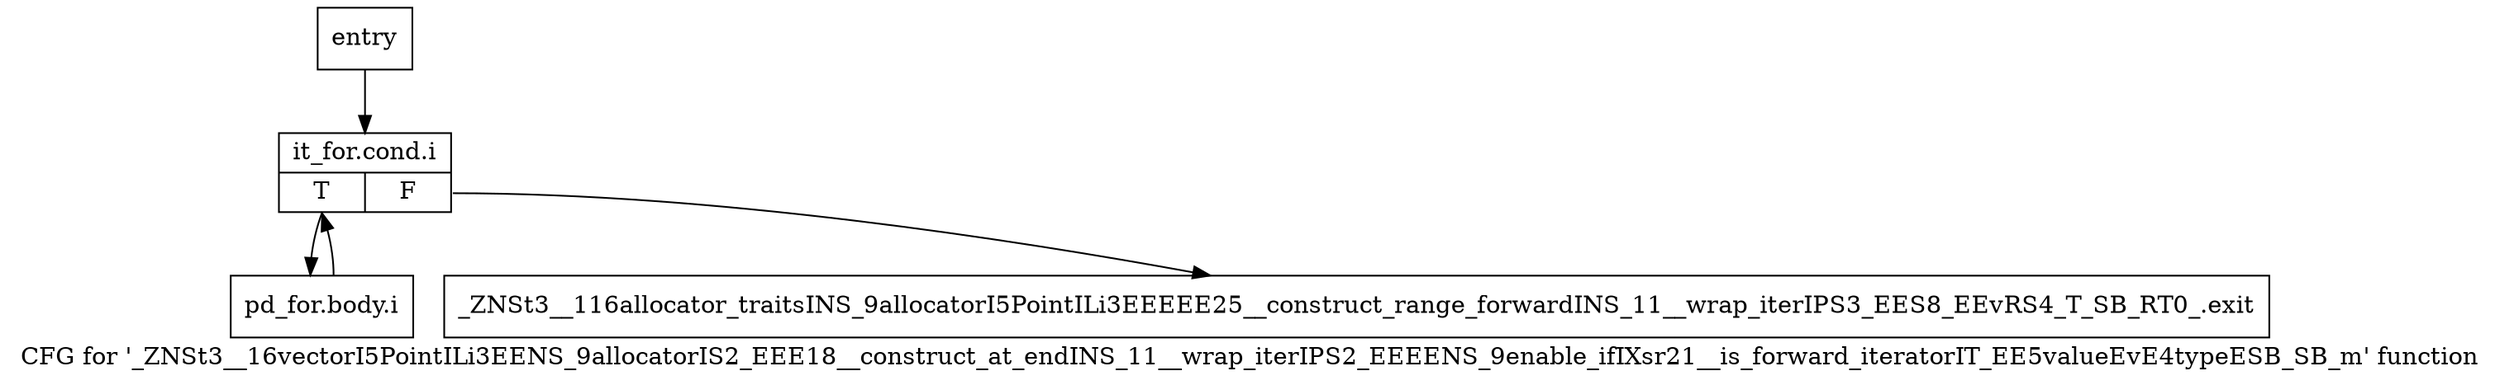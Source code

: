 digraph "CFG for '_ZNSt3__16vectorI5PointILi3EENS_9allocatorIS2_EEE18__construct_at_endINS_11__wrap_iterIPS2_EEEENS_9enable_ifIXsr21__is_forward_iteratorIT_EE5valueEvE4typeESB_SB_m' function" {
	label="CFG for '_ZNSt3__16vectorI5PointILi3EENS_9allocatorIS2_EEE18__construct_at_endINS_11__wrap_iterIPS2_EEEENS_9enable_ifIXsr21__is_forward_iteratorIT_EE5valueEvE4typeESB_SB_m' function";

	Node0x60b12b0 [shape=record,label="{entry}"];
	Node0x60b12b0 -> Node0x60b1300;
	Node0x60b1300 [shape=record,label="{it_for.cond.i|{<s0>T|<s1>F}}"];
	Node0x60b1300:s0 -> Node0x60b1350;
	Node0x60b1300:s1 -> Node0x60b13a0;
	Node0x60b1350 [shape=record,label="{pd_for.body.i}"];
	Node0x60b1350 -> Node0x60b1300;
	Node0x60b13a0 [shape=record,label="{_ZNSt3__116allocator_traitsINS_9allocatorI5PointILi3EEEEE25__construct_range_forwardINS_11__wrap_iterIPS3_EES8_EEvRS4_T_SB_RT0_.exit}"];
}
